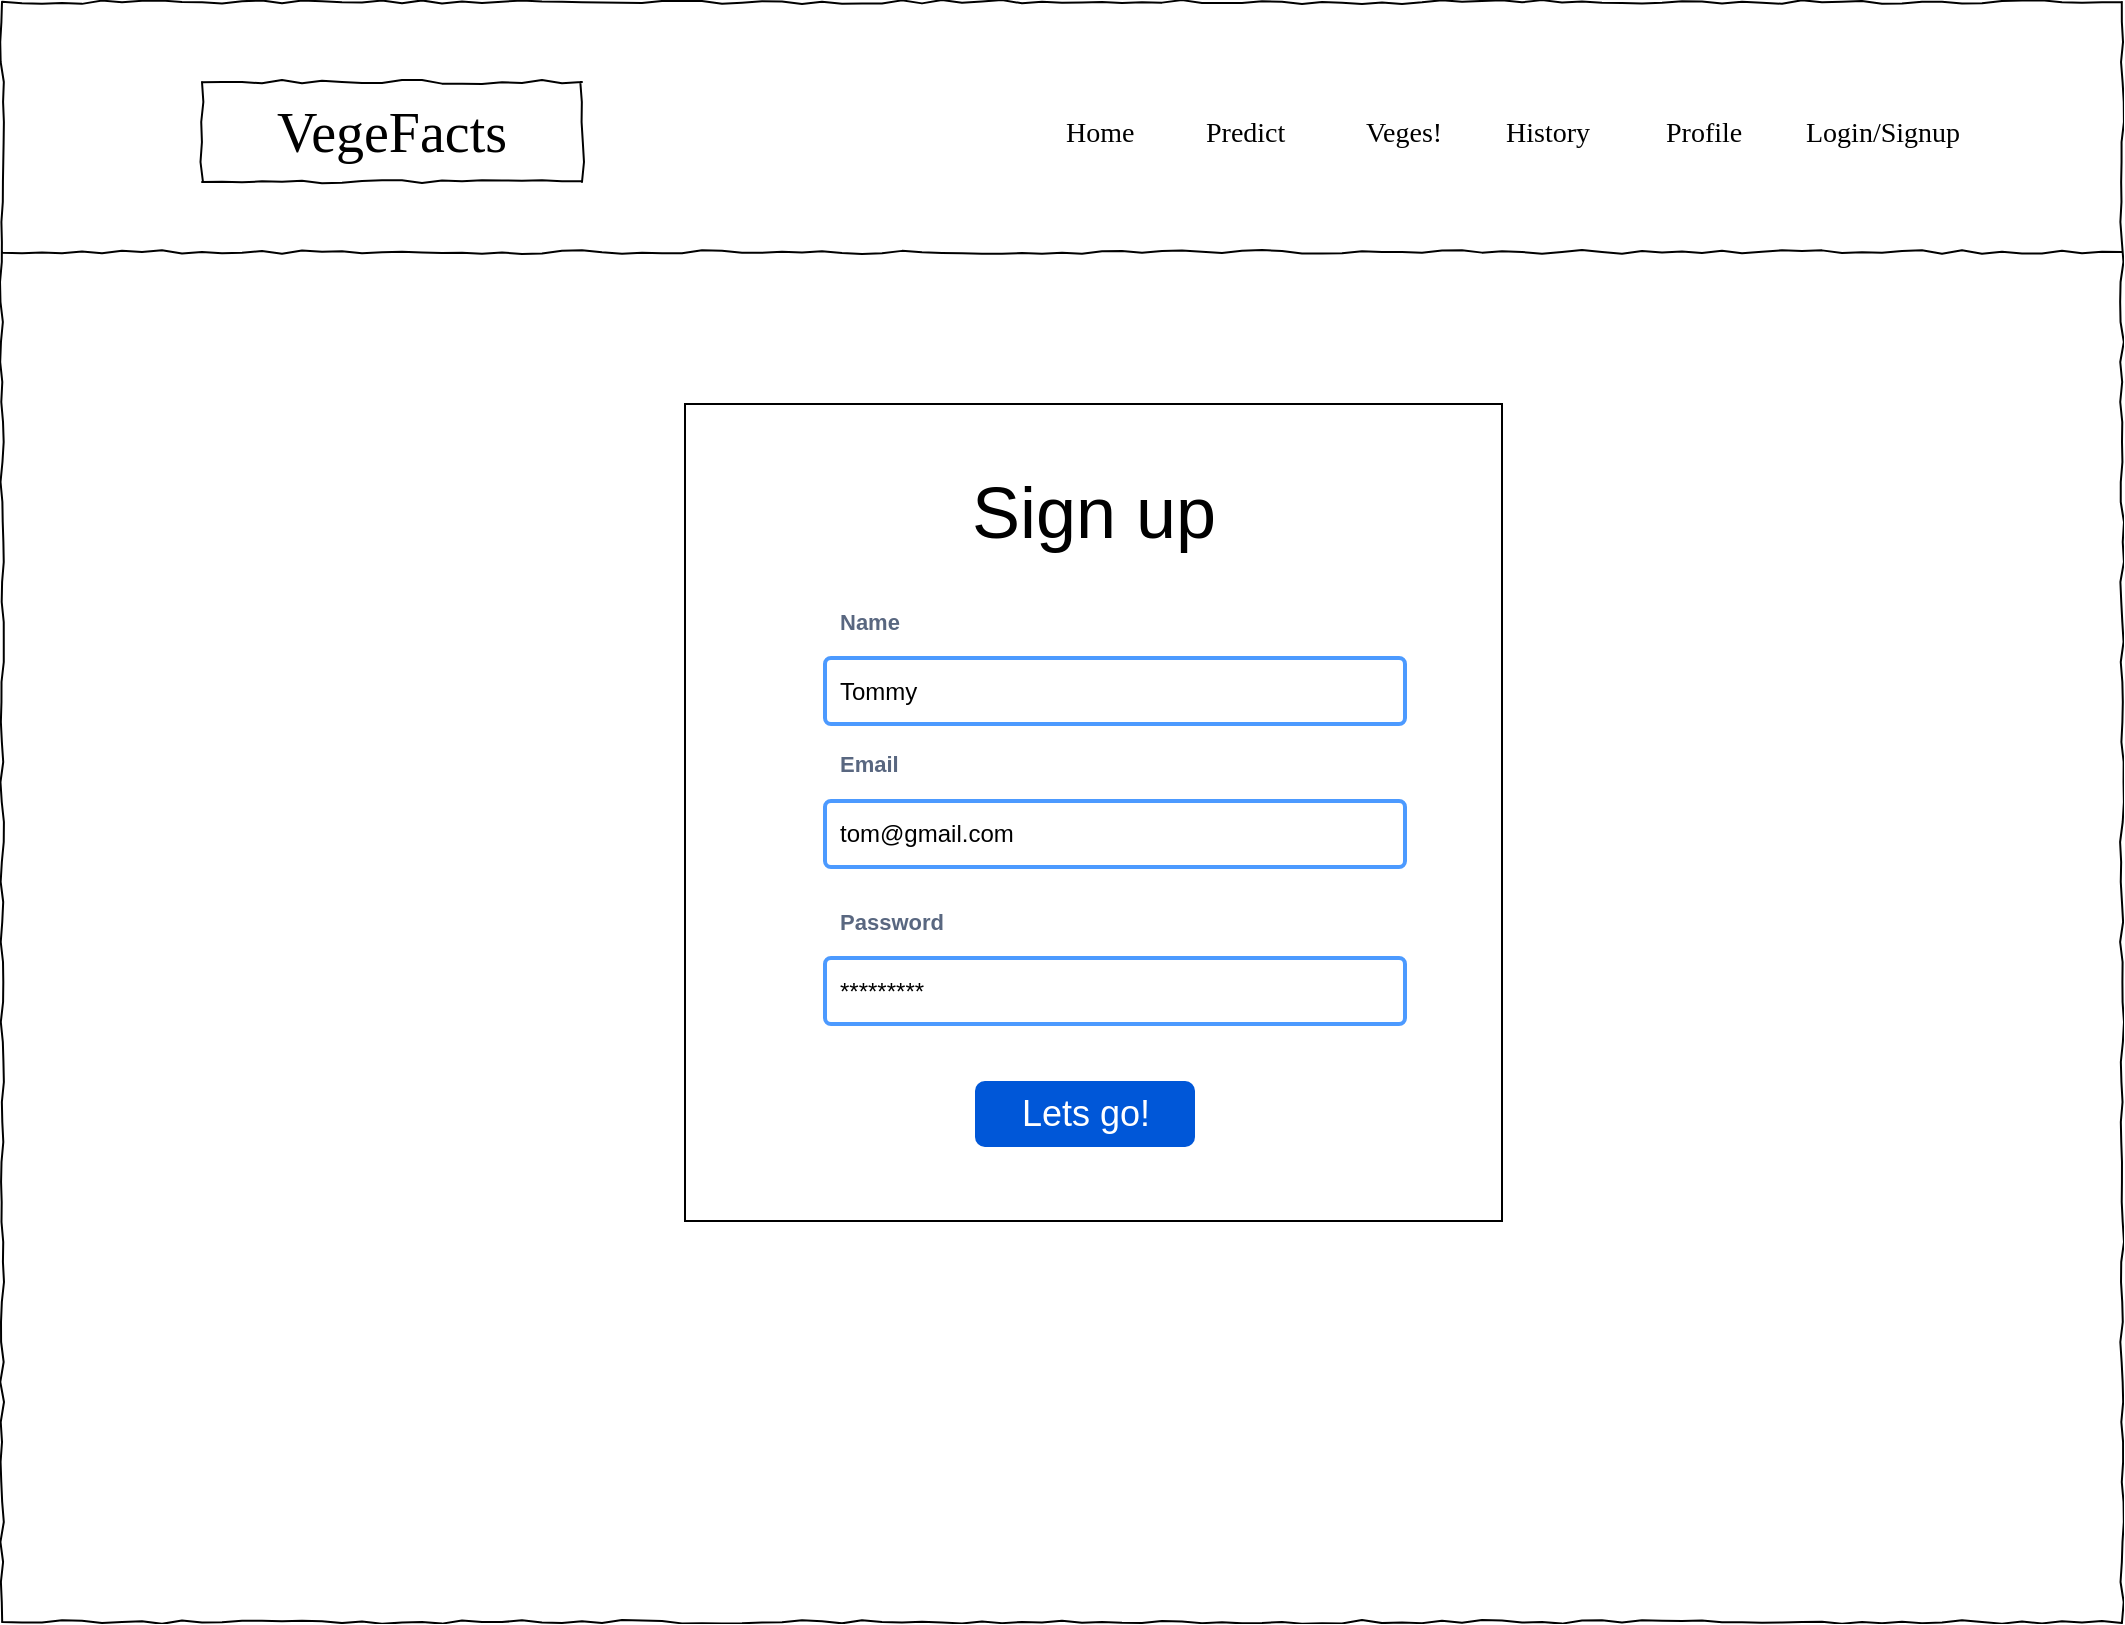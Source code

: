 <mxfile version="23.1.1" type="gitlab">
  <diagram name="Page-1" id="03018318-947c-dd8e-b7a3-06fadd420f32">
    <mxGraphModel dx="1242" dy="819" grid="1" gridSize="10" guides="1" tooltips="1" connect="1" arrows="1" fold="1" page="1" pageScale="1" pageWidth="1100" pageHeight="850" background="none" math="0" shadow="0">
      <root>
        <mxCell id="0" />
        <mxCell id="1" parent="0" />
        <mxCell id="677b7b8949515195-1" value="" style="whiteSpace=wrap;html=1;rounded=0;shadow=0;labelBackgroundColor=none;strokeColor=#000000;strokeWidth=1;fillColor=none;fontFamily=Verdana;fontSize=12;fontColor=#000000;align=center;comic=1;" parent="1" vertex="1">
          <mxGeometry x="20" y="20" width="1060" height="810" as="geometry" />
        </mxCell>
        <mxCell id="677b7b8949515195-9" value="" style="line;strokeWidth=1;html=1;rounded=0;shadow=0;labelBackgroundColor=none;fillColor=none;fontFamily=Verdana;fontSize=14;fontColor=#000000;align=center;comic=1;" parent="1" vertex="1">
          <mxGeometry x="20" y="140" width="1060" height="10" as="geometry" />
        </mxCell>
        <mxCell id="GVCPefyPbRn3KKHioeqS-1" value="VegeFacts" style="whiteSpace=wrap;html=1;rounded=0;shadow=0;labelBackgroundColor=none;strokeWidth=1;fontFamily=Verdana;fontSize=28;align=center;comic=1;" vertex="1" parent="1">
          <mxGeometry x="120" y="60" width="190" height="50" as="geometry" />
        </mxCell>
        <mxCell id="GVCPefyPbRn3KKHioeqS-2" value="Home" style="text;html=1;points=[];align=left;verticalAlign=top;spacingTop=-4;fontSize=14;fontFamily=Verdana" vertex="1" parent="1">
          <mxGeometry x="550" y="75" width="60" height="20" as="geometry" />
        </mxCell>
        <mxCell id="GVCPefyPbRn3KKHioeqS-3" value="Predict" style="text;html=1;points=[];align=left;verticalAlign=top;spacingTop=-4;fontSize=14;fontFamily=Verdana" vertex="1" parent="1">
          <mxGeometry x="620" y="75" width="60" height="20" as="geometry" />
        </mxCell>
        <mxCell id="GVCPefyPbRn3KKHioeqS-4" value="Veges!" style="text;html=1;points=[];align=left;verticalAlign=top;spacingTop=-4;fontSize=14;fontFamily=Verdana" vertex="1" parent="1">
          <mxGeometry x="700" y="75" width="60" height="20" as="geometry" />
        </mxCell>
        <mxCell id="GVCPefyPbRn3KKHioeqS-5" value="History" style="text;html=1;points=[];align=left;verticalAlign=top;spacingTop=-4;fontSize=14;fontFamily=Verdana" vertex="1" parent="1">
          <mxGeometry x="770" y="75" width="60" height="20" as="geometry" />
        </mxCell>
        <mxCell id="GVCPefyPbRn3KKHioeqS-6" value="Profile" style="text;html=1;points=[];align=left;verticalAlign=top;spacingTop=-4;fontSize=14;fontFamily=Verdana" vertex="1" parent="1">
          <mxGeometry x="850" y="75" width="60" height="20" as="geometry" />
        </mxCell>
        <mxCell id="GVCPefyPbRn3KKHioeqS-7" value="Login/Signup" style="text;html=1;points=[];align=left;verticalAlign=top;spacingTop=-4;fontSize=14;fontFamily=Verdana" vertex="1" parent="1">
          <mxGeometry x="920" y="75" width="60" height="20" as="geometry" />
        </mxCell>
        <mxCell id="GVCPefyPbRn3KKHioeqS-8" value="" style="whiteSpace=wrap;html=1;aspect=fixed;" vertex="1" parent="1">
          <mxGeometry x="361.5" y="221" width="408.5" height="408.5" as="geometry" />
        </mxCell>
        <mxCell id="GVCPefyPbRn3KKHioeqS-9" value="&lt;font style=&quot;font-size: 36px;&quot;&gt;Sign up&lt;/font&gt;" style="text;html=1;strokeColor=none;fillColor=none;align=center;verticalAlign=middle;whiteSpace=wrap;rounded=0;" vertex="1" parent="1">
          <mxGeometry x="495.75" y="249.5" width="140" height="50" as="geometry" />
        </mxCell>
        <mxCell id="GVCPefyPbRn3KKHioeqS-10" value="" style="group" vertex="1" connectable="0" parent="1">
          <mxGeometry x="431.5" y="391" width="290" height="61.5" as="geometry" />
        </mxCell>
        <mxCell id="GVCPefyPbRn3KKHioeqS-11" value="Email" style="fillColor=none;strokeColor=none;html=1;fontSize=11;fontStyle=0;align=left;fontColor=#596780;fontStyle=1;fontSize=11" vertex="1" parent="GVCPefyPbRn3KKHioeqS-10">
          <mxGeometry x="5" width="280" height="20" as="geometry" />
        </mxCell>
        <mxCell id="GVCPefyPbRn3KKHioeqS-12" value="tom@gmail.com" style="rounded=1;arcSize=9;align=left;spacingLeft=5;strokeColor=#4C9AFF;html=1;strokeWidth=2;fontSize=12" vertex="1" parent="GVCPefyPbRn3KKHioeqS-10">
          <mxGeometry y="28.5" width="290" height="33" as="geometry" />
        </mxCell>
        <mxCell id="GVCPefyPbRn3KKHioeqS-13" value="" style="group" vertex="1" connectable="0" parent="1">
          <mxGeometry x="431.5" y="469.5" width="290" height="61.5" as="geometry" />
        </mxCell>
        <mxCell id="GVCPefyPbRn3KKHioeqS-14" value="Password" style="fillColor=none;strokeColor=none;html=1;fontSize=11;fontStyle=0;align=left;fontColor=#596780;fontStyle=1;fontSize=11" vertex="1" parent="GVCPefyPbRn3KKHioeqS-13">
          <mxGeometry x="5" width="280" height="20" as="geometry" />
        </mxCell>
        <mxCell id="GVCPefyPbRn3KKHioeqS-15" value="*********" style="rounded=1;arcSize=9;align=left;spacingLeft=5;strokeColor=#4C9AFF;html=1;strokeWidth=2;fontSize=12" vertex="1" parent="GVCPefyPbRn3KKHioeqS-13">
          <mxGeometry y="28.5" width="290" height="33" as="geometry" />
        </mxCell>
        <mxCell id="GVCPefyPbRn3KKHioeqS-16" value="&lt;font style=&quot;font-size: 18px;&quot;&gt;Lets go!&lt;/font&gt;" style="rounded=1;fillColor=#0057D8;strokeColor=none;html=1;whiteSpace=wrap;fontColor=#ffffff;align=center;verticalAlign=middle;fontStyle=0;fontSize=12;sketch=0;" vertex="1" parent="1">
          <mxGeometry x="506.5" y="559.5" width="110" height="33" as="geometry" />
        </mxCell>
        <mxCell id="GVCPefyPbRn3KKHioeqS-17" value="" style="group" vertex="1" connectable="0" parent="1">
          <mxGeometry x="431.5" y="319.5" width="290" height="61.5" as="geometry" />
        </mxCell>
        <mxCell id="GVCPefyPbRn3KKHioeqS-18" value="Name" style="fillColor=none;strokeColor=none;html=1;fontSize=11;fontStyle=0;align=left;fontColor=#596780;fontStyle=1;fontSize=11" vertex="1" parent="GVCPefyPbRn3KKHioeqS-17">
          <mxGeometry x="5" width="280" height="20" as="geometry" />
        </mxCell>
        <mxCell id="GVCPefyPbRn3KKHioeqS-19" value="Tommy" style="rounded=1;arcSize=9;align=left;spacingLeft=5;strokeColor=#4C9AFF;html=1;strokeWidth=2;fontSize=12" vertex="1" parent="GVCPefyPbRn3KKHioeqS-17">
          <mxGeometry y="28.5" width="290" height="33" as="geometry" />
        </mxCell>
      </root>
    </mxGraphModel>
  </diagram>
</mxfile>
